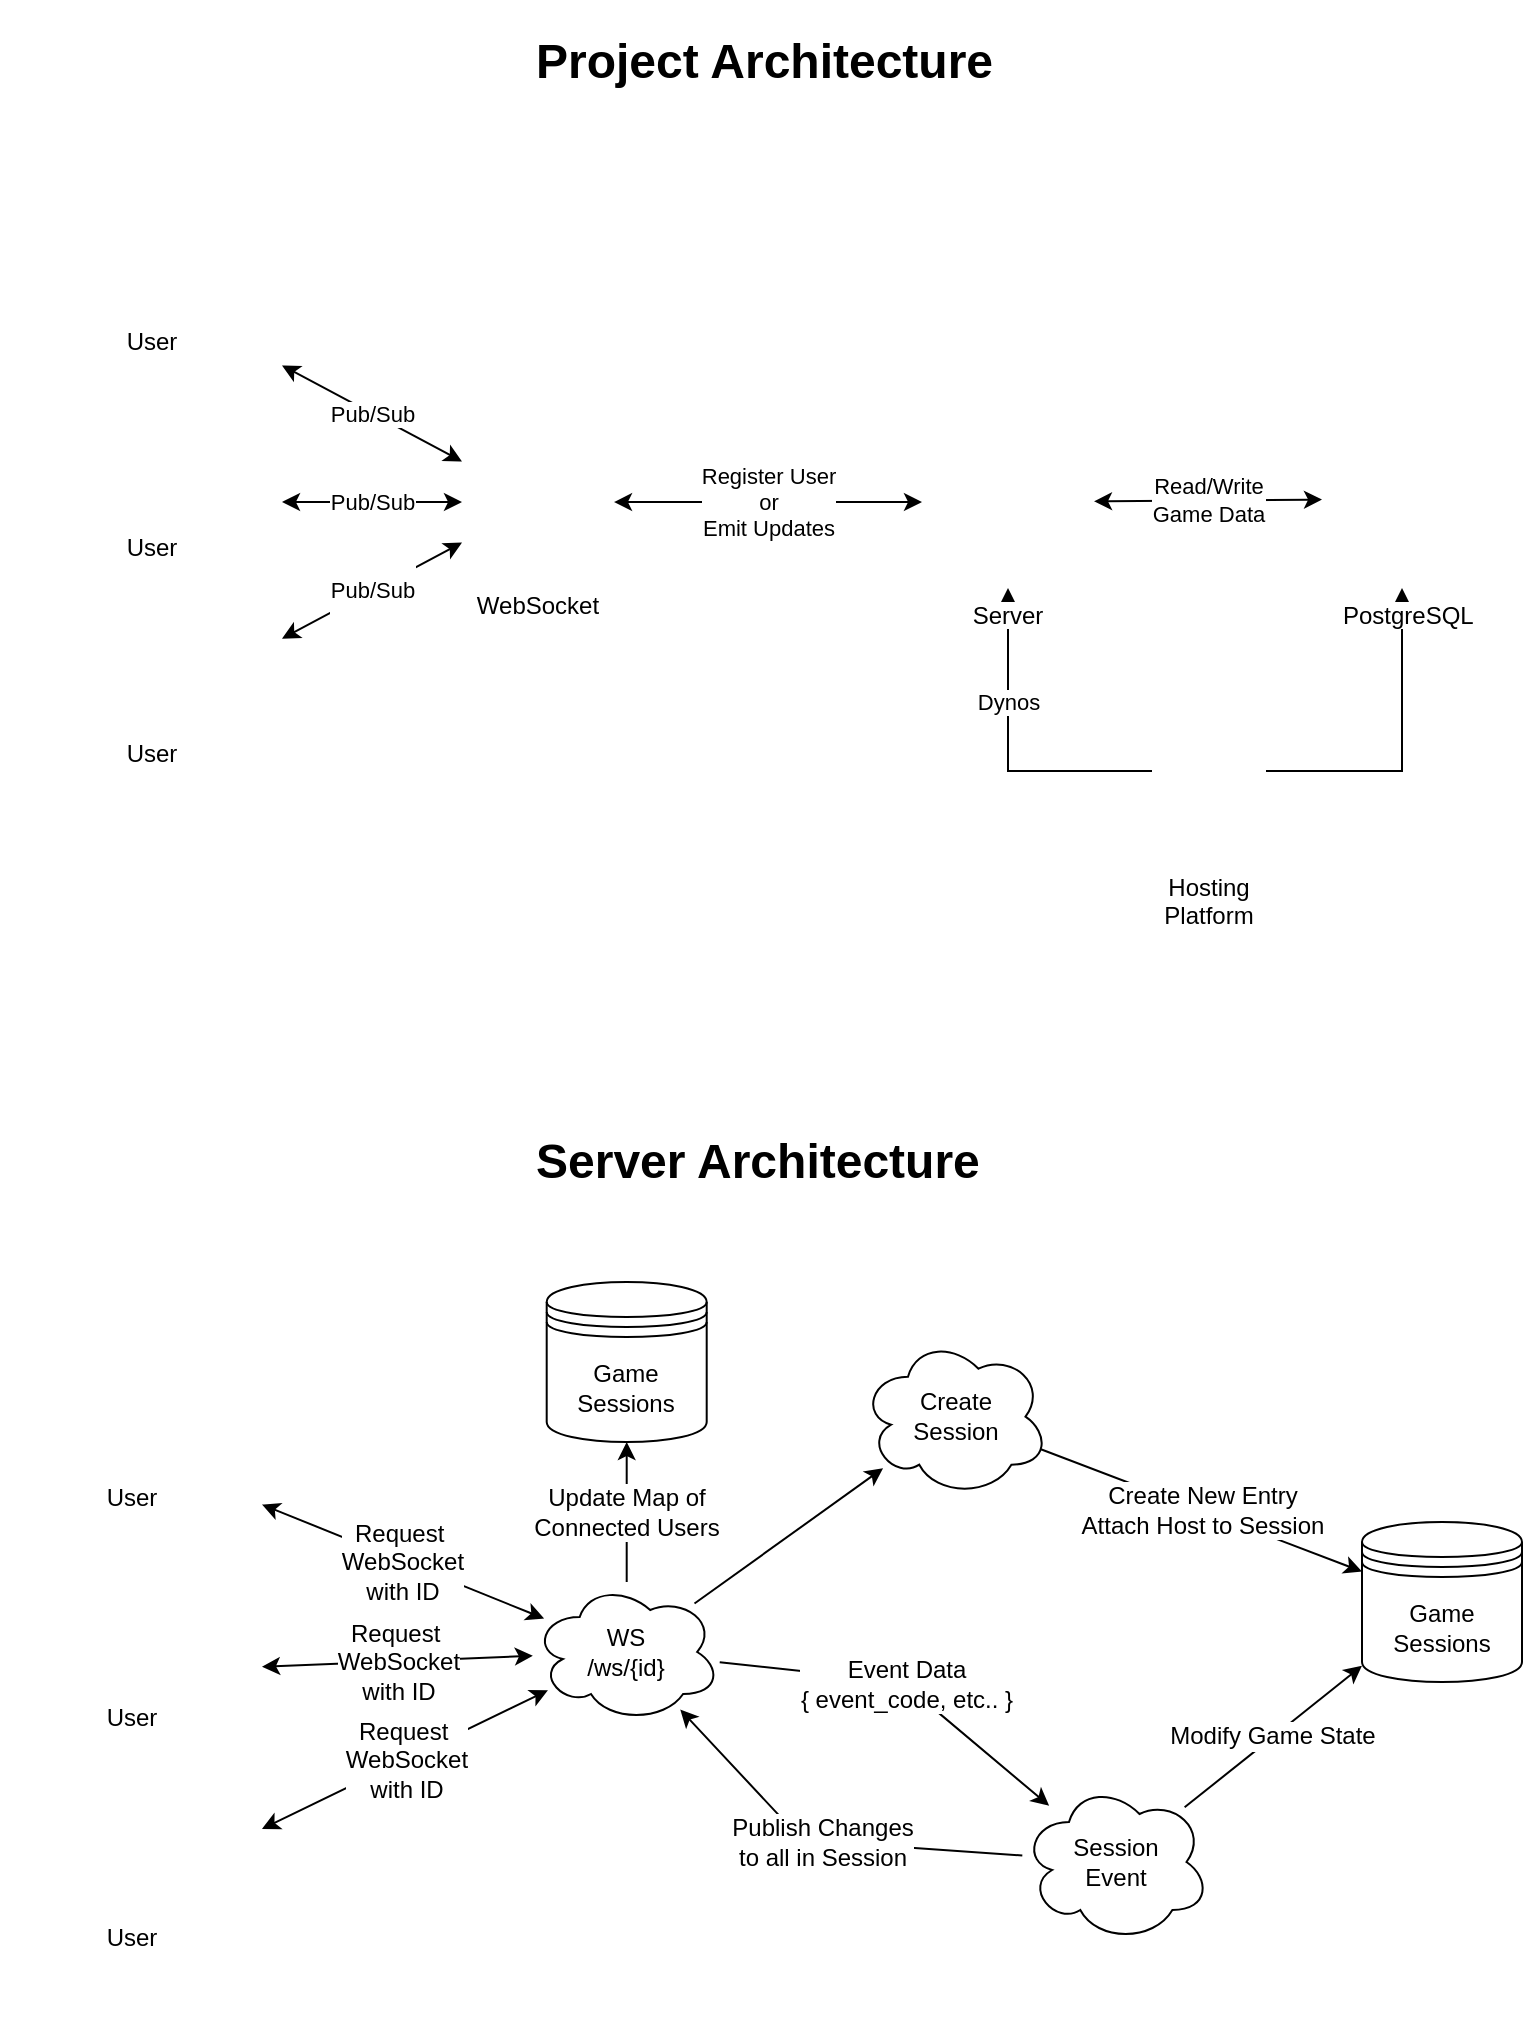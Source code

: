 <mxfile version="14.6.6" type="device"><diagram id="Mr9YN5OlYCq2nLVnfCeq" name="Page-1"><mxGraphModel dx="1128" dy="597" grid="1" gridSize="10" guides="1" tooltips="1" connect="1" arrows="1" fold="1" page="1" pageScale="1" pageWidth="850" pageHeight="1100" math="0" shadow="0"><root><mxCell id="0"/><mxCell id="1" parent="0"/><mxCell id="AC6ssX5FJJ0oE6Tq7OAP-29" value="Dynos" style="edgeStyle=orthogonalEdgeStyle;rounded=0;orthogonalLoop=1;jettySize=auto;html=1;" parent="1" source="AC6ssX5FJJ0oE6Tq7OAP-1" target="AC6ssX5FJJ0oE6Tq7OAP-7" edge="1"><mxGeometry x="0.303" relative="1" as="geometry"><Array as="points"><mxPoint x="563" y="405"/></Array><mxPoint as="offset"/></mxGeometry></mxCell><mxCell id="AC6ssX5FJJ0oE6Tq7OAP-1" value="Hosting&#10;Platform" style="shape=image;verticalLabelPosition=bottom;labelBackgroundColor=#ffffff;verticalAlign=top;aspect=fixed;imageAspect=0;image=https://seeklogo.com/images/H/heroku-logo-B774A78667-seeklogo.com.png;" parent="1" vertex="1"><mxGeometry x="635" y="360" width="57" height="89.06" as="geometry"/></mxCell><mxCell id="AC6ssX5FJJ0oE6Tq7OAP-7" value="Server" style="shape=image;verticalLabelPosition=bottom;labelBackgroundColor=#ffffff;verticalAlign=top;aspect=fixed;imageAspect=0;image=https://www.freeiconspng.com/thumbs/server-icons/virtual-server-icon-7.png;" parent="1" vertex="1"><mxGeometry x="520" y="227" width="86" height="86" as="geometry"/></mxCell><mxCell id="AC6ssX5FJJ0oE6Tq7OAP-8" value="" style="shape=image;verticalLabelPosition=bottom;labelBackgroundColor=#ffffff;verticalAlign=top;aspect=fixed;imageAspect=0;image=https://cdn4.iconfinder.com/data/icons/logos-brands-5/24/rust-512.png;" parent="1" vertex="1"><mxGeometry x="542.5" y="180" width="41" height="41" as="geometry"/></mxCell><mxCell id="AC6ssX5FJJ0oE6Tq7OAP-24" value="WebSocket" style="shape=image;verticalLabelPosition=bottom;labelBackgroundColor=#ffffff;verticalAlign=top;aspect=fixed;imageAspect=0;image=https://www.digitalcrafts.com/sites/default/files/django.png;" parent="1" vertex="1"><mxGeometry x="290" y="232.01" width="76" height="76" as="geometry"/></mxCell><mxCell id="AC6ssX5FJJ0oE6Tq7OAP-33" value="&lt;h1&gt;Project Architecture&lt;/h1&gt;" style="text;html=1;strokeColor=none;fillColor=none;spacing=5;spacingTop=-20;whiteSpace=wrap;overflow=hidden;rounded=0;" parent="1" vertex="1"><mxGeometry x="322" y="29.59" width="248" height="50" as="geometry"/></mxCell><mxCell id="AC6ssX5FJJ0oE6Tq7OAP-36" value="Pub/Sub" style="endArrow=classic;startArrow=classic;html=1;" parent="1" source="AC6ssX5FJJ0oE6Tq7OAP-54" target="AC6ssX5FJJ0oE6Tq7OAP-24" edge="1"><mxGeometry width="50" height="50" relative="1" as="geometry"><mxPoint x="200" y="188.428" as="sourcePoint"/><mxPoint x="400" y="250" as="targetPoint"/></mxGeometry></mxCell><mxCell id="AC6ssX5FJJ0oE6Tq7OAP-40" value="&#10;&#10;&lt;span style=&quot;color: rgb(0, 0, 0); font-family: helvetica; font-size: 11px; font-style: normal; font-weight: 400; letter-spacing: normal; text-align: center; text-indent: 0px; text-transform: none; word-spacing: 0px; background-color: rgb(255, 255, 255); display: inline; float: none;&quot;&gt;Pub/Sub&lt;/span&gt;&#10;&#10;" style="endArrow=classic;startArrow=classic;html=1;" parent="1" source="AC6ssX5FJJ0oE6Tq7OAP-61" target="AC6ssX5FJJ0oE6Tq7OAP-24" edge="1"><mxGeometry width="50" height="50" relative="1" as="geometry"><mxPoint x="200" y="352.905" as="sourcePoint"/><mxPoint x="300" y="496.957" as="targetPoint"/></mxGeometry></mxCell><mxCell id="AC6ssX5FJJ0oE6Tq7OAP-44" value="&#10;&#10;&lt;span style=&quot;color: rgb(0, 0, 0); font-family: helvetica; font-size: 11px; font-style: normal; font-weight: 400; letter-spacing: normal; text-align: center; text-indent: 0px; text-transform: none; word-spacing: 0px; background-color: rgb(255, 255, 255); display: inline; float: none;&quot;&gt;Pub/Sub&lt;/span&gt;&#10;&#10;" style="endArrow=classic;startArrow=classic;html=1;" parent="1" source="AC6ssX5FJJ0oE6Tq7OAP-58" target="AC6ssX5FJJ0oE6Tq7OAP-24" edge="1"><mxGeometry width="50" height="50" relative="1" as="geometry"><mxPoint x="198.5" y="273.332" as="sourcePoint"/><mxPoint x="320" y="246.815" as="targetPoint"/></mxGeometry></mxCell><mxCell id="AC6ssX5FJJ0oE6Tq7OAP-45" value="Register User&lt;br&gt;or&lt;br&gt;Emit Updates" style="endArrow=classic;startArrow=classic;html=1;" parent="1" source="AC6ssX5FJJ0oE6Tq7OAP-24" target="AC6ssX5FJJ0oE6Tq7OAP-7" edge="1"><mxGeometry width="50" height="50" relative="1" as="geometry"><mxPoint x="440" y="350" as="sourcePoint"/><mxPoint x="490" y="300" as="targetPoint"/></mxGeometry></mxCell><mxCell id="AC6ssX5FJJ0oE6Tq7OAP-10" value="" style="shape=image;verticalLabelPosition=bottom;labelBackgroundColor=#ffffff;verticalAlign=top;aspect=fixed;imageAspect=0;image=https://upload.wikimedia.org/wikipedia/commons/thumb/a/a7/React-icon.svg/1200px-React-icon.svg.png;" parent="1" vertex="1"><mxGeometry x="98.4" y="70" width="68.5" height="48.34" as="geometry"/></mxCell><mxCell id="AC6ssX5FJJ0oE6Tq7OAP-13" value="" style="shape=image;verticalLabelPosition=bottom;labelBackgroundColor=#ffffff;verticalAlign=top;aspect=fixed;imageAspect=0;image=https://pics.freeicons.io/uploads/icons/png/9114856761551941711-512.png;" parent="1" vertex="1"><mxGeometry x="159.15" y="70" width="51.7" height="51.7" as="geometry"/></mxCell><mxCell id="AC6ssX5FJJ0oE6Tq7OAP-9" value="" style="shape=image;verticalLabelPosition=bottom;labelBackgroundColor=#ffffff;verticalAlign=top;aspect=fixed;imageAspect=0;image=https://res.cloudinary.com/practicaldev/image/fetch/s--LkL103Qa--/c_imagga_scale,f_auto,fl_progressive,h_900,q_auto,w_1600/https://d2eip9sf3oo6c2.cloudfront.net/tags/images/000/000/377/landscape/typescriptlang.png;" parent="1" vertex="1"><mxGeometry x="59.15" y="79.59" width="51.74" height="29.16" as="geometry"/></mxCell><mxCell id="AC6ssX5FJJ0oE6Tq7OAP-55" value="" style="group" parent="1" vertex="1" connectable="0"><mxGeometry x="70" y="102.01" width="130" height="130" as="geometry"/></mxCell><mxCell id="AC6ssX5FJJ0oE6Tq7OAP-48" value="User" style="text;html=1;strokeColor=none;fillColor=none;align=center;verticalAlign=middle;whiteSpace=wrap;rounded=0;" parent="AC6ssX5FJJ0oE6Tq7OAP-55" vertex="1"><mxGeometry x="49.242" y="79.999" width="31.515" height="16.97" as="geometry"/></mxCell><mxCell id="AC6ssX5FJJ0oE6Tq7OAP-54" value="" style="shape=image;verticalLabelPosition=bottom;labelBackgroundColor=#ffffff;verticalAlign=top;aspect=fixed;imageAspect=0;image=https://icons-for-free.com/iconfiles/png/512/application+browser+internet+page+web+window+icon-1320183950871642781.png;" parent="AC6ssX5FJJ0oE6Tq7OAP-55" vertex="1"><mxGeometry width="130" height="130" as="geometry"/></mxCell><mxCell id="AC6ssX5FJJ0oE6Tq7OAP-56" value="" style="group" parent="1" vertex="1" connectable="0"><mxGeometry x="70" y="205" width="130" height="130" as="geometry"/></mxCell><mxCell id="AC6ssX5FJJ0oE6Tq7OAP-57" value="User" style="text;html=1;strokeColor=none;fillColor=none;align=center;verticalAlign=middle;whiteSpace=wrap;rounded=0;" parent="AC6ssX5FJJ0oE6Tq7OAP-56" vertex="1"><mxGeometry x="49.242" y="79.999" width="31.515" height="16.97" as="geometry"/></mxCell><mxCell id="AC6ssX5FJJ0oE6Tq7OAP-58" value="" style="shape=image;verticalLabelPosition=bottom;labelBackgroundColor=#ffffff;verticalAlign=top;aspect=fixed;imageAspect=0;image=https://icons-for-free.com/iconfiles/png/512/application+browser+internet+page+web+window+icon-1320183950871642781.png;" parent="AC6ssX5FJJ0oE6Tq7OAP-56" vertex="1"><mxGeometry width="130" height="130" as="geometry"/></mxCell><mxCell id="AC6ssX5FJJ0oE6Tq7OAP-59" value="" style="group" parent="1" vertex="1" connectable="0"><mxGeometry x="70" y="308.01" width="130" height="130" as="geometry"/></mxCell><mxCell id="AC6ssX5FJJ0oE6Tq7OAP-60" value="User" style="text;html=1;strokeColor=none;fillColor=none;align=center;verticalAlign=middle;whiteSpace=wrap;rounded=0;" parent="AC6ssX5FJJ0oE6Tq7OAP-59" vertex="1"><mxGeometry x="49.242" y="79.999" width="31.515" height="16.97" as="geometry"/></mxCell><mxCell id="AC6ssX5FJJ0oE6Tq7OAP-61" value="" style="shape=image;verticalLabelPosition=bottom;labelBackgroundColor=#ffffff;verticalAlign=top;aspect=fixed;imageAspect=0;image=https://icons-for-free.com/iconfiles/png/512/application+browser+internet+page+web+window+icon-1320183950871642781.png;" parent="AC6ssX5FJJ0oE6Tq7OAP-59" vertex="1"><mxGeometry width="130" height="130" as="geometry"/></mxCell><mxCell id="AC6ssX5FJJ0oE6Tq7OAP-110" value="Read/Write&lt;br&gt;Game Data" style="endArrow=classic;startArrow=classic;html=1;" parent="1" source="AC6ssX5FJJ0oE6Tq7OAP-7" target="AC6ssX5FJJ0oE6Tq7OAP-109" edge="1"><mxGeometry width="50" height="50" relative="1" as="geometry"><mxPoint x="430" y="290" as="sourcePoint"/><mxPoint x="480" y="240" as="targetPoint"/></mxGeometry></mxCell><mxCell id="AC6ssX5FJJ0oE6Tq7OAP-111" value="" style="edgeStyle=orthogonalEdgeStyle;rounded=0;orthogonalLoop=1;jettySize=auto;html=1;" parent="1" source="AC6ssX5FJJ0oE6Tq7OAP-1" target="AC6ssX5FJJ0oE6Tq7OAP-109" edge="1"><mxGeometry x="-0.07" relative="1" as="geometry"><mxPoint x="800" y="234.552" as="sourcePoint"/><mxPoint x="616.0" y="280.0" as="targetPoint"/><Array as="points"><mxPoint x="760" y="405"/></Array><mxPoint as="offset"/></mxGeometry></mxCell><mxCell id="AC6ssX5FJJ0oE6Tq7OAP-109" value="PostgreSQL" style="shape=image;verticalLabelPosition=bottom;labelBackgroundColor=#ffffff;verticalAlign=top;aspect=fixed;imageAspect=0;image=https://upload.wikimedia.org/wikipedia/commons/thumb/2/29/Postgresql_elephant.svg/1200px-Postgresql_elephant.svg.png;" parent="1" vertex="1"><mxGeometry x="720" y="223.91" width="86.35" height="89.09" as="geometry"/></mxCell><mxCell id="AC6ssX5FJJ0oE6Tq7OAP-118" value="" style="shape=image;verticalLabelPosition=bottom;labelBackgroundColor=#ffffff;verticalAlign=top;aspect=fixed;imageAspect=0;image=https://upload.wikimedia.org/wikipedia/commons/thumb/1/17/GraphQL_Logo.svg/1200px-GraphQL_Logo.svg.png;" parent="1" vertex="1"><mxGeometry x="640" y="205" width="47" height="47" as="geometry"/></mxCell><mxCell id="VqbtF3bqqwfr3IjlPnz0-1" value="&lt;h1&gt;Server Architecture&lt;/h1&gt;" style="text;html=1;strokeColor=none;fillColor=none;spacing=5;spacingTop=-20;whiteSpace=wrap;overflow=hidden;rounded=0;" vertex="1" parent="1"><mxGeometry x="322" y="580" width="248" height="50" as="geometry"/></mxCell><mxCell id="VqbtF3bqqwfr3IjlPnz0-26" value="Create&lt;br&gt;Session" style="ellipse;shape=cloud;whiteSpace=wrap;html=1;" vertex="1" parent="1"><mxGeometry x="489.5" y="687.35" width="94" height="80" as="geometry"/></mxCell><mxCell id="VqbtF3bqqwfr3IjlPnz0-39" value="" style="group" vertex="1" connectable="0" parent="1"><mxGeometry x="60" y="680" width="130" height="130" as="geometry"/></mxCell><mxCell id="VqbtF3bqqwfr3IjlPnz0-40" value="User" style="text;html=1;strokeColor=none;fillColor=none;align=center;verticalAlign=middle;whiteSpace=wrap;rounded=0;" vertex="1" parent="VqbtF3bqqwfr3IjlPnz0-39"><mxGeometry x="49.242" y="79.999" width="31.515" height="16.97" as="geometry"/></mxCell><mxCell id="VqbtF3bqqwfr3IjlPnz0-41" value="" style="shape=image;verticalLabelPosition=bottom;labelBackgroundColor=#ffffff;verticalAlign=top;aspect=fixed;imageAspect=0;image=https://icons-for-free.com/iconfiles/png/512/application+browser+internet+page+web+window+icon-1320183950871642781.png;" vertex="1" parent="VqbtF3bqqwfr3IjlPnz0-39"><mxGeometry width="130" height="130" as="geometry"/></mxCell><mxCell id="VqbtF3bqqwfr3IjlPnz0-50" value="Game Sessions" style="shape=datastore;whiteSpace=wrap;html=1;fontSize=12;" vertex="1" parent="1"><mxGeometry x="740.0" y="780" width="80" height="80" as="geometry"/></mxCell><mxCell id="VqbtF3bqqwfr3IjlPnz0-119" value="WS&lt;br&gt;/ws/{id}" style="ellipse;shape=cloud;whiteSpace=wrap;html=1;" vertex="1" parent="1"><mxGeometry x="325.35" y="810" width="94" height="70" as="geometry"/></mxCell><mxCell id="VqbtF3bqqwfr3IjlPnz0-121" value="Request&amp;nbsp;&lt;br&gt;WebSocket&lt;br&gt;with ID" style="endArrow=classic;html=1;fontSize=12;startArrow=classic;startFill=1;" edge="1" parent="1" source="VqbtF3bqqwfr3IjlPnz0-41" target="VqbtF3bqqwfr3IjlPnz0-119"><mxGeometry width="50" height="50" relative="1" as="geometry"><mxPoint x="407.7" y="790" as="sourcePoint"/><mxPoint x="457.7" y="740" as="targetPoint"/></mxGeometry></mxCell><mxCell id="VqbtF3bqqwfr3IjlPnz0-138" value="" style="endArrow=classic;html=1;fontSize=12;" edge="1" parent="1" source="VqbtF3bqqwfr3IjlPnz0-119" target="VqbtF3bqqwfr3IjlPnz0-26"><mxGeometry width="50" height="50" relative="1" as="geometry"><mxPoint x="698.35" y="690" as="sourcePoint"/><mxPoint x="748.35" y="640" as="targetPoint"/></mxGeometry></mxCell><mxCell id="VqbtF3bqqwfr3IjlPnz0-139" value="Create New Entry&lt;br&gt;Attach Host to Session" style="endArrow=classic;html=1;fontSize=12;" edge="1" parent="1" source="VqbtF3bqqwfr3IjlPnz0-26" target="VqbtF3bqqwfr3IjlPnz0-50"><mxGeometry width="50" height="50" relative="1" as="geometry"><mxPoint x="446" y="820" as="sourcePoint"/><mxPoint x="496" y="770" as="targetPoint"/></mxGeometry></mxCell><mxCell id="VqbtF3bqqwfr3IjlPnz0-141" value="Session&lt;br&gt;Event" style="ellipse;shape=cloud;whiteSpace=wrap;html=1;" vertex="1" parent="1"><mxGeometry x="570" y="910" width="94" height="80" as="geometry"/></mxCell><mxCell id="VqbtF3bqqwfr3IjlPnz0-142" value="Event Data&lt;br&gt;{ event_code, etc.. }" style="endArrow=classic;html=1;fontSize=12;" edge="1" parent="1" source="VqbtF3bqqwfr3IjlPnz0-119" target="VqbtF3bqqwfr3IjlPnz0-141"><mxGeometry width="50" height="50" relative="1" as="geometry"><mxPoint x="500" y="960" as="sourcePoint"/><mxPoint x="550" y="910" as="targetPoint"/><Array as="points"><mxPoint x="510" y="860"/></Array></mxGeometry></mxCell><mxCell id="VqbtF3bqqwfr3IjlPnz0-143" value="Modify Game State" style="endArrow=classic;html=1;fontSize=12;" edge="1" parent="1" source="VqbtF3bqqwfr3IjlPnz0-141" target="VqbtF3bqqwfr3IjlPnz0-50"><mxGeometry width="50" height="50" relative="1" as="geometry"><mxPoint x="610" y="900" as="sourcePoint"/><mxPoint x="660" y="850" as="targetPoint"/></mxGeometry></mxCell><mxCell id="VqbtF3bqqwfr3IjlPnz0-145" value="Publish Changes&lt;br&gt;to all in Session" style="endArrow=classic;html=1;fontSize=12;" edge="1" parent="1" source="VqbtF3bqqwfr3IjlPnz0-141" target="VqbtF3bqqwfr3IjlPnz0-119"><mxGeometry width="50" height="50" relative="1" as="geometry"><mxPoint x="360" y="960" as="sourcePoint"/><mxPoint x="410" y="910" as="targetPoint"/><Array as="points"><mxPoint x="460" y="939"/></Array></mxGeometry></mxCell><mxCell id="VqbtF3bqqwfr3IjlPnz0-146" value="" style="group" vertex="1" connectable="0" parent="1"><mxGeometry x="60" y="790" width="130" height="130" as="geometry"/></mxCell><mxCell id="VqbtF3bqqwfr3IjlPnz0-147" value="User" style="text;html=1;strokeColor=none;fillColor=none;align=center;verticalAlign=middle;whiteSpace=wrap;rounded=0;" vertex="1" parent="VqbtF3bqqwfr3IjlPnz0-146"><mxGeometry x="49.242" y="79.999" width="31.515" height="16.97" as="geometry"/></mxCell><mxCell id="VqbtF3bqqwfr3IjlPnz0-148" value="" style="shape=image;verticalLabelPosition=bottom;labelBackgroundColor=#ffffff;verticalAlign=top;aspect=fixed;imageAspect=0;image=https://icons-for-free.com/iconfiles/png/512/application+browser+internet+page+web+window+icon-1320183950871642781.png;" vertex="1" parent="VqbtF3bqqwfr3IjlPnz0-146"><mxGeometry width="130" height="130" as="geometry"/></mxCell><mxCell id="VqbtF3bqqwfr3IjlPnz0-149" value="Request&amp;nbsp;&lt;br&gt;WebSocket&lt;br&gt;with ID" style="endArrow=classic;html=1;fontSize=12;startArrow=classic;startFill=1;" edge="1" parent="1" source="VqbtF3bqqwfr3IjlPnz0-148" target="VqbtF3bqqwfr3IjlPnz0-119"><mxGeometry width="50" height="50" relative="1" as="geometry"><mxPoint x="206" y="803.845" as="sourcePoint"/><mxPoint x="338.564" y="842.28" as="targetPoint"/></mxGeometry></mxCell><mxCell id="VqbtF3bqqwfr3IjlPnz0-156" value="" style="group" vertex="1" connectable="0" parent="1"><mxGeometry x="60" y="900" width="130" height="130" as="geometry"/></mxCell><mxCell id="VqbtF3bqqwfr3IjlPnz0-157" value="User" style="text;html=1;strokeColor=none;fillColor=none;align=center;verticalAlign=middle;whiteSpace=wrap;rounded=0;" vertex="1" parent="VqbtF3bqqwfr3IjlPnz0-156"><mxGeometry x="49.242" y="79.999" width="31.515" height="16.97" as="geometry"/></mxCell><mxCell id="VqbtF3bqqwfr3IjlPnz0-158" value="" style="shape=image;verticalLabelPosition=bottom;labelBackgroundColor=#ffffff;verticalAlign=top;aspect=fixed;imageAspect=0;image=https://icons-for-free.com/iconfiles/png/512/application+browser+internet+page+web+window+icon-1320183950871642781.png;" vertex="1" parent="VqbtF3bqqwfr3IjlPnz0-156"><mxGeometry width="130" height="130" as="geometry"/></mxCell><mxCell id="VqbtF3bqqwfr3IjlPnz0-159" value="Request&amp;nbsp;&lt;br&gt;WebSocket&lt;br&gt;with ID" style="endArrow=classic;html=1;fontSize=12;startArrow=classic;startFill=1;" edge="1" parent="1" source="VqbtF3bqqwfr3IjlPnz0-158" target="VqbtF3bqqwfr3IjlPnz0-119"><mxGeometry width="50" height="50" relative="1" as="geometry"><mxPoint x="200" y="869.745" as="sourcePoint"/><mxPoint x="335.625" y="858.781" as="targetPoint"/></mxGeometry></mxCell><mxCell id="VqbtF3bqqwfr3IjlPnz0-160" value="Game Sessions" style="shape=datastore;whiteSpace=wrap;html=1;fontSize=12;" vertex="1" parent="1"><mxGeometry x="332.35" y="660" width="80" height="80" as="geometry"/></mxCell><mxCell id="VqbtF3bqqwfr3IjlPnz0-161" value="Update Map of&lt;br&gt;Connected Users" style="endArrow=classic;html=1;fontSize=12;" edge="1" parent="1" source="VqbtF3bqqwfr3IjlPnz0-119" target="VqbtF3bqqwfr3IjlPnz0-160"><mxGeometry width="50" height="50" relative="1" as="geometry"><mxPoint x="320" y="820" as="sourcePoint"/><mxPoint x="370" y="770" as="targetPoint"/></mxGeometry></mxCell></root></mxGraphModel></diagram></mxfile>